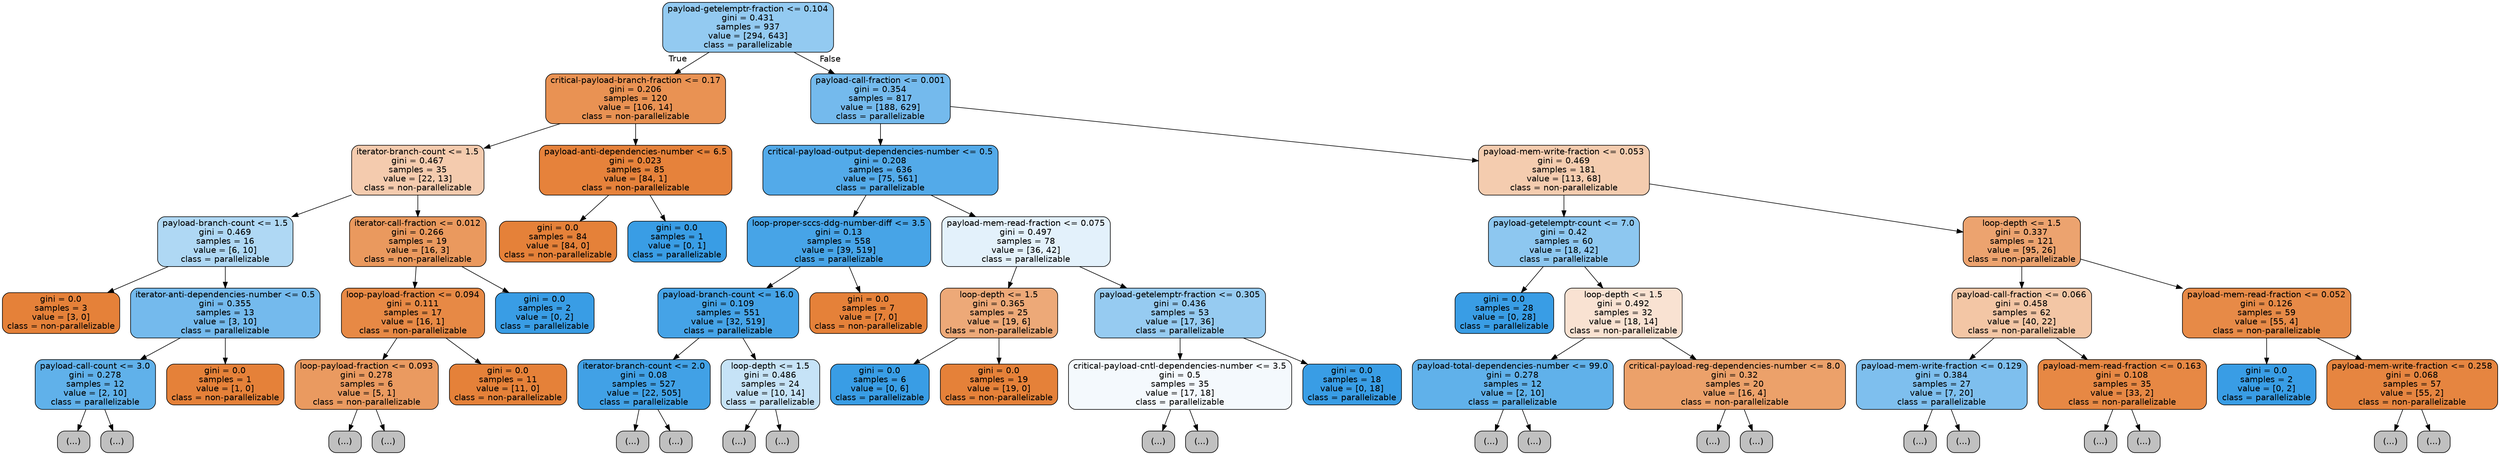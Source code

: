 digraph Tree {
node [shape=box, style="filled, rounded", color="black", fontname=helvetica] ;
edge [fontname=helvetica] ;
0 [label="payload-getelemptr-fraction <= 0.104\ngini = 0.431\nsamples = 937\nvalue = [294, 643]\nclass = parallelizable", fillcolor="#399de58a"] ;
1 [label="critical-payload-branch-fraction <= 0.17\ngini = 0.206\nsamples = 120\nvalue = [106, 14]\nclass = non-parallelizable", fillcolor="#e58139dd"] ;
0 -> 1 [labeldistance=2.5, labelangle=45, headlabel="True"] ;
2 [label="iterator-branch-count <= 1.5\ngini = 0.467\nsamples = 35\nvalue = [22, 13]\nclass = non-parallelizable", fillcolor="#e5813968"] ;
1 -> 2 ;
3 [label="payload-branch-count <= 1.5\ngini = 0.469\nsamples = 16\nvalue = [6, 10]\nclass = parallelizable", fillcolor="#399de566"] ;
2 -> 3 ;
4 [label="gini = 0.0\nsamples = 3\nvalue = [3, 0]\nclass = non-parallelizable", fillcolor="#e58139ff"] ;
3 -> 4 ;
5 [label="iterator-anti-dependencies-number <= 0.5\ngini = 0.355\nsamples = 13\nvalue = [3, 10]\nclass = parallelizable", fillcolor="#399de5b3"] ;
3 -> 5 ;
6 [label="payload-call-count <= 3.0\ngini = 0.278\nsamples = 12\nvalue = [2, 10]\nclass = parallelizable", fillcolor="#399de5cc"] ;
5 -> 6 ;
7 [label="(...)", fillcolor="#C0C0C0"] ;
6 -> 7 ;
12 [label="(...)", fillcolor="#C0C0C0"] ;
6 -> 12 ;
13 [label="gini = 0.0\nsamples = 1\nvalue = [1, 0]\nclass = non-parallelizable", fillcolor="#e58139ff"] ;
5 -> 13 ;
14 [label="iterator-call-fraction <= 0.012\ngini = 0.266\nsamples = 19\nvalue = [16, 3]\nclass = non-parallelizable", fillcolor="#e58139cf"] ;
2 -> 14 ;
15 [label="loop-payload-fraction <= 0.094\ngini = 0.111\nsamples = 17\nvalue = [16, 1]\nclass = non-parallelizable", fillcolor="#e58139ef"] ;
14 -> 15 ;
16 [label="loop-payload-fraction <= 0.093\ngini = 0.278\nsamples = 6\nvalue = [5, 1]\nclass = non-parallelizable", fillcolor="#e58139cc"] ;
15 -> 16 ;
17 [label="(...)", fillcolor="#C0C0C0"] ;
16 -> 17 ;
18 [label="(...)", fillcolor="#C0C0C0"] ;
16 -> 18 ;
19 [label="gini = 0.0\nsamples = 11\nvalue = [11, 0]\nclass = non-parallelizable", fillcolor="#e58139ff"] ;
15 -> 19 ;
20 [label="gini = 0.0\nsamples = 2\nvalue = [0, 2]\nclass = parallelizable", fillcolor="#399de5ff"] ;
14 -> 20 ;
21 [label="payload-anti-dependencies-number <= 6.5\ngini = 0.023\nsamples = 85\nvalue = [84, 1]\nclass = non-parallelizable", fillcolor="#e58139fc"] ;
1 -> 21 ;
22 [label="gini = 0.0\nsamples = 84\nvalue = [84, 0]\nclass = non-parallelizable", fillcolor="#e58139ff"] ;
21 -> 22 ;
23 [label="gini = 0.0\nsamples = 1\nvalue = [0, 1]\nclass = parallelizable", fillcolor="#399de5ff"] ;
21 -> 23 ;
24 [label="payload-call-fraction <= 0.001\ngini = 0.354\nsamples = 817\nvalue = [188, 629]\nclass = parallelizable", fillcolor="#399de5b3"] ;
0 -> 24 [labeldistance=2.5, labelangle=-45, headlabel="False"] ;
25 [label="critical-payload-output-dependencies-number <= 0.5\ngini = 0.208\nsamples = 636\nvalue = [75, 561]\nclass = parallelizable", fillcolor="#399de5dd"] ;
24 -> 25 ;
26 [label="loop-proper-sccs-ddg-number-diff <= 3.5\ngini = 0.13\nsamples = 558\nvalue = [39, 519]\nclass = parallelizable", fillcolor="#399de5ec"] ;
25 -> 26 ;
27 [label="payload-branch-count <= 16.0\ngini = 0.109\nsamples = 551\nvalue = [32, 519]\nclass = parallelizable", fillcolor="#399de5ef"] ;
26 -> 27 ;
28 [label="iterator-branch-count <= 2.0\ngini = 0.08\nsamples = 527\nvalue = [22, 505]\nclass = parallelizable", fillcolor="#399de5f4"] ;
27 -> 28 ;
29 [label="(...)", fillcolor="#C0C0C0"] ;
28 -> 29 ;
72 [label="(...)", fillcolor="#C0C0C0"] ;
28 -> 72 ;
73 [label="loop-depth <= 1.5\ngini = 0.486\nsamples = 24\nvalue = [10, 14]\nclass = parallelizable", fillcolor="#399de549"] ;
27 -> 73 ;
74 [label="(...)", fillcolor="#C0C0C0"] ;
73 -> 74 ;
75 [label="(...)", fillcolor="#C0C0C0"] ;
73 -> 75 ;
80 [label="gini = 0.0\nsamples = 7\nvalue = [7, 0]\nclass = non-parallelizable", fillcolor="#e58139ff"] ;
26 -> 80 ;
81 [label="payload-mem-read-fraction <= 0.075\ngini = 0.497\nsamples = 78\nvalue = [36, 42]\nclass = parallelizable", fillcolor="#399de524"] ;
25 -> 81 ;
82 [label="loop-depth <= 1.5\ngini = 0.365\nsamples = 25\nvalue = [19, 6]\nclass = non-parallelizable", fillcolor="#e58139ae"] ;
81 -> 82 ;
83 [label="gini = 0.0\nsamples = 6\nvalue = [0, 6]\nclass = parallelizable", fillcolor="#399de5ff"] ;
82 -> 83 ;
84 [label="gini = 0.0\nsamples = 19\nvalue = [19, 0]\nclass = non-parallelizable", fillcolor="#e58139ff"] ;
82 -> 84 ;
85 [label="payload-getelemptr-fraction <= 0.305\ngini = 0.436\nsamples = 53\nvalue = [17, 36]\nclass = parallelizable", fillcolor="#399de587"] ;
81 -> 85 ;
86 [label="critical-payload-cntl-dependencies-number <= 3.5\ngini = 0.5\nsamples = 35\nvalue = [17, 18]\nclass = parallelizable", fillcolor="#399de50e"] ;
85 -> 86 ;
87 [label="(...)", fillcolor="#C0C0C0"] ;
86 -> 87 ;
94 [label="(...)", fillcolor="#C0C0C0"] ;
86 -> 94 ;
107 [label="gini = 0.0\nsamples = 18\nvalue = [0, 18]\nclass = parallelizable", fillcolor="#399de5ff"] ;
85 -> 107 ;
108 [label="payload-mem-write-fraction <= 0.053\ngini = 0.469\nsamples = 181\nvalue = [113, 68]\nclass = non-parallelizable", fillcolor="#e5813966"] ;
24 -> 108 ;
109 [label="payload-getelemptr-count <= 7.0\ngini = 0.42\nsamples = 60\nvalue = [18, 42]\nclass = parallelizable", fillcolor="#399de592"] ;
108 -> 109 ;
110 [label="gini = 0.0\nsamples = 28\nvalue = [0, 28]\nclass = parallelizable", fillcolor="#399de5ff"] ;
109 -> 110 ;
111 [label="loop-depth <= 1.5\ngini = 0.492\nsamples = 32\nvalue = [18, 14]\nclass = non-parallelizable", fillcolor="#e5813939"] ;
109 -> 111 ;
112 [label="payload-total-dependencies-number <= 99.0\ngini = 0.278\nsamples = 12\nvalue = [2, 10]\nclass = parallelizable", fillcolor="#399de5cc"] ;
111 -> 112 ;
113 [label="(...)", fillcolor="#C0C0C0"] ;
112 -> 113 ;
114 [label="(...)", fillcolor="#C0C0C0"] ;
112 -> 114 ;
115 [label="critical-payload-reg-dependencies-number <= 8.0\ngini = 0.32\nsamples = 20\nvalue = [16, 4]\nclass = non-parallelizable", fillcolor="#e58139bf"] ;
111 -> 115 ;
116 [label="(...)", fillcolor="#C0C0C0"] ;
115 -> 116 ;
117 [label="(...)", fillcolor="#C0C0C0"] ;
115 -> 117 ;
118 [label="loop-depth <= 1.5\ngini = 0.337\nsamples = 121\nvalue = [95, 26]\nclass = non-parallelizable", fillcolor="#e58139b9"] ;
108 -> 118 ;
119 [label="payload-call-fraction <= 0.066\ngini = 0.458\nsamples = 62\nvalue = [40, 22]\nclass = non-parallelizable", fillcolor="#e5813973"] ;
118 -> 119 ;
120 [label="payload-mem-write-fraction <= 0.129\ngini = 0.384\nsamples = 27\nvalue = [7, 20]\nclass = parallelizable", fillcolor="#399de5a6"] ;
119 -> 120 ;
121 [label="(...)", fillcolor="#C0C0C0"] ;
120 -> 121 ;
126 [label="(...)", fillcolor="#C0C0C0"] ;
120 -> 126 ;
127 [label="payload-mem-read-fraction <= 0.163\ngini = 0.108\nsamples = 35\nvalue = [33, 2]\nclass = non-parallelizable", fillcolor="#e58139f0"] ;
119 -> 127 ;
128 [label="(...)", fillcolor="#C0C0C0"] ;
127 -> 128 ;
131 [label="(...)", fillcolor="#C0C0C0"] ;
127 -> 131 ;
136 [label="payload-mem-read-fraction <= 0.052\ngini = 0.126\nsamples = 59\nvalue = [55, 4]\nclass = non-parallelizable", fillcolor="#e58139ec"] ;
118 -> 136 ;
137 [label="gini = 0.0\nsamples = 2\nvalue = [0, 2]\nclass = parallelizable", fillcolor="#399de5ff"] ;
136 -> 137 ;
138 [label="payload-mem-write-fraction <= 0.258\ngini = 0.068\nsamples = 57\nvalue = [55, 2]\nclass = non-parallelizable", fillcolor="#e58139f6"] ;
136 -> 138 ;
139 [label="(...)", fillcolor="#C0C0C0"] ;
138 -> 139 ;
144 [label="(...)", fillcolor="#C0C0C0"] ;
138 -> 144 ;
}